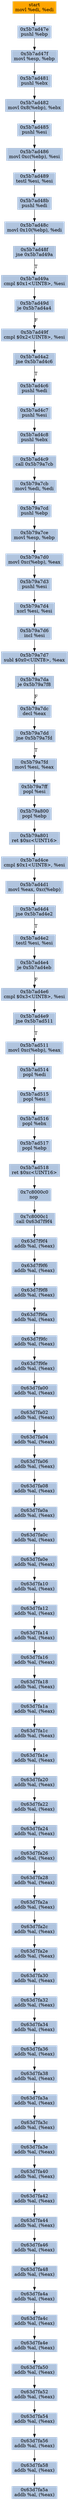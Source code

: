 digraph G {
node[shape=rectangle,style=filled,fillcolor=lightsteelblue,color=lightsteelblue]
bgcolor="transparent"
a0x5b7ad47cmovl_edi_edi[label="start\nmovl %edi, %edi",color="lightgrey",fillcolor="orange"];
a0x5b7ad47epushl_ebp[label="0x5b7ad47e\npushl %ebp"];
a0x5b7ad47fmovl_esp_ebp[label="0x5b7ad47f\nmovl %esp, %ebp"];
a0x5b7ad481pushl_ebx[label="0x5b7ad481\npushl %ebx"];
a0x5b7ad482movl_0x8ebp__ebx[label="0x5b7ad482\nmovl 0x8(%ebp), %ebx"];
a0x5b7ad485pushl_esi[label="0x5b7ad485\npushl %esi"];
a0x5b7ad486movl_0xcebp__esi[label="0x5b7ad486\nmovl 0xc(%ebp), %esi"];
a0x5b7ad489testl_esi_esi[label="0x5b7ad489\ntestl %esi, %esi"];
a0x5b7ad48bpushl_edi[label="0x5b7ad48b\npushl %edi"];
a0x5b7ad48cmovl_0x10ebp__edi[label="0x5b7ad48c\nmovl 0x10(%ebp), %edi"];
a0x5b7ad48fjne_0x5b7ad49a[label="0x5b7ad48f\njne 0x5b7ad49a"];
a0x5b7ad49acmpl_0x1UINT8_esi[label="0x5b7ad49a\ncmpl $0x1<UINT8>, %esi"];
a0x5b7ad49dje_0x5b7ad4a4[label="0x5b7ad49d\nje 0x5b7ad4a4"];
a0x5b7ad49fcmpl_0x2UINT8_esi[label="0x5b7ad49f\ncmpl $0x2<UINT8>, %esi"];
a0x5b7ad4a2jne_0x5b7ad4c6[label="0x5b7ad4a2\njne 0x5b7ad4c6"];
a0x5b7ad4c6pushl_edi[label="0x5b7ad4c6\npushl %edi"];
a0x5b7ad4c7pushl_esi[label="0x5b7ad4c7\npushl %esi"];
a0x5b7ad4c8pushl_ebx[label="0x5b7ad4c8\npushl %ebx"];
a0x5b7ad4c9call_0x5b79a7cb[label="0x5b7ad4c9\ncall 0x5b79a7cb"];
a0x5b79a7cbmovl_edi_edi[label="0x5b79a7cb\nmovl %edi, %edi"];
a0x5b79a7cdpushl_ebp[label="0x5b79a7cd\npushl %ebp"];
a0x5b79a7cemovl_esp_ebp[label="0x5b79a7ce\nmovl %esp, %ebp"];
a0x5b79a7d0movl_0xcebp__eax[label="0x5b79a7d0\nmovl 0xc(%ebp), %eax"];
a0x5b79a7d3pushl_esi[label="0x5b79a7d3\npushl %esi"];
a0x5b79a7d4xorl_esi_esi[label="0x5b79a7d4\nxorl %esi, %esi"];
a0x5b79a7d6incl_esi[label="0x5b79a7d6\nincl %esi"];
a0x5b79a7d7subl_0x0UINT8_eax[label="0x5b79a7d7\nsubl $0x0<UINT8>, %eax"];
a0x5b79a7daje_0x5b79a7f8[label="0x5b79a7da\nje 0x5b79a7f8"];
a0x5b79a7dcdecl_eax[label="0x5b79a7dc\ndecl %eax"];
a0x5b79a7ddjne_0x5b79a7fd[label="0x5b79a7dd\njne 0x5b79a7fd"];
a0x5b79a7fdmovl_esi_eax[label="0x5b79a7fd\nmovl %esi, %eax"];
a0x5b79a7ffpopl_esi[label="0x5b79a7ff\npopl %esi"];
a0x5b79a800popl_ebp[label="0x5b79a800\npopl %ebp"];
a0x5b79a801ret_0xcUINT16[label="0x5b79a801\nret $0xc<UINT16>"];
a0x5b7ad4cecmpl_0x1UINT8_esi[label="0x5b7ad4ce\ncmpl $0x1<UINT8>, %esi"];
a0x5b7ad4d1movl_eax_0xcebp_[label="0x5b7ad4d1\nmovl %eax, 0xc(%ebp)"];
a0x5b7ad4d4jne_0x5b7ad4e2[label="0x5b7ad4d4\njne 0x5b7ad4e2"];
a0x5b7ad4e2testl_esi_esi[label="0x5b7ad4e2\ntestl %esi, %esi"];
a0x5b7ad4e4je_0x5b7ad4eb[label="0x5b7ad4e4\nje 0x5b7ad4eb"];
a0x5b7ad4e6cmpl_0x3UINT8_esi[label="0x5b7ad4e6\ncmpl $0x3<UINT8>, %esi"];
a0x5b7ad4e9jne_0x5b7ad511[label="0x5b7ad4e9\njne 0x5b7ad511"];
a0x5b7ad511movl_0xcebp__eax[label="0x5b7ad511\nmovl 0xc(%ebp), %eax"];
a0x5b7ad514popl_edi[label="0x5b7ad514\npopl %edi"];
a0x5b7ad515popl_esi[label="0x5b7ad515\npopl %esi"];
a0x5b7ad516popl_ebx[label="0x5b7ad516\npopl %ebx"];
a0x5b7ad517popl_ebp[label="0x5b7ad517\npopl %ebp"];
a0x5b7ad518ret_0xcUINT16[label="0x5b7ad518\nret $0xc<UINT16>"];
a0x7c8000c0nop_[label="0x7c8000c0\nnop "];
a0x7c8000c1call_0x63d7f9f4[label="0x7c8000c1\ncall 0x63d7f9f4"];
a0x63d7f9f4addb_al_eax_[label="0x63d7f9f4\naddb %al, (%eax)"];
a0x63d7f9f6addb_al_eax_[label="0x63d7f9f6\naddb %al, (%eax)"];
a0x63d7f9f8addb_al_eax_[label="0x63d7f9f8\naddb %al, (%eax)"];
a0x63d7f9faaddb_al_eax_[label="0x63d7f9fa\naddb %al, (%eax)"];
a0x63d7f9fcaddb_al_eax_[label="0x63d7f9fc\naddb %al, (%eax)"];
a0x63d7f9feaddb_al_eax_[label="0x63d7f9fe\naddb %al, (%eax)"];
a0x63d7fa00addb_al_eax_[label="0x63d7fa00\naddb %al, (%eax)"];
a0x63d7fa02addb_al_eax_[label="0x63d7fa02\naddb %al, (%eax)"];
a0x63d7fa04addb_al_eax_[label="0x63d7fa04\naddb %al, (%eax)"];
a0x63d7fa06addb_al_eax_[label="0x63d7fa06\naddb %al, (%eax)"];
a0x63d7fa08addb_al_eax_[label="0x63d7fa08\naddb %al, (%eax)"];
a0x63d7fa0aaddb_al_eax_[label="0x63d7fa0a\naddb %al, (%eax)"];
a0x63d7fa0caddb_al_eax_[label="0x63d7fa0c\naddb %al, (%eax)"];
a0x63d7fa0eaddb_al_eax_[label="0x63d7fa0e\naddb %al, (%eax)"];
a0x63d7fa10addb_al_eax_[label="0x63d7fa10\naddb %al, (%eax)"];
a0x63d7fa12addb_al_eax_[label="0x63d7fa12\naddb %al, (%eax)"];
a0x63d7fa14addb_al_eax_[label="0x63d7fa14\naddb %al, (%eax)"];
a0x63d7fa16addb_al_eax_[label="0x63d7fa16\naddb %al, (%eax)"];
a0x63d7fa18addb_al_eax_[label="0x63d7fa18\naddb %al, (%eax)"];
a0x63d7fa1aaddb_al_eax_[label="0x63d7fa1a\naddb %al, (%eax)"];
a0x63d7fa1caddb_al_eax_[label="0x63d7fa1c\naddb %al, (%eax)"];
a0x63d7fa1eaddb_al_eax_[label="0x63d7fa1e\naddb %al, (%eax)"];
a0x63d7fa20addb_al_eax_[label="0x63d7fa20\naddb %al, (%eax)"];
a0x63d7fa22addb_al_eax_[label="0x63d7fa22\naddb %al, (%eax)"];
a0x63d7fa24addb_al_eax_[label="0x63d7fa24\naddb %al, (%eax)"];
a0x63d7fa26addb_al_eax_[label="0x63d7fa26\naddb %al, (%eax)"];
a0x63d7fa28addb_al_eax_[label="0x63d7fa28\naddb %al, (%eax)"];
a0x63d7fa2aaddb_al_eax_[label="0x63d7fa2a\naddb %al, (%eax)"];
a0x63d7fa2caddb_al_eax_[label="0x63d7fa2c\naddb %al, (%eax)"];
a0x63d7fa2eaddb_al_eax_[label="0x63d7fa2e\naddb %al, (%eax)"];
a0x63d7fa30addb_al_eax_[label="0x63d7fa30\naddb %al, (%eax)"];
a0x63d7fa32addb_al_eax_[label="0x63d7fa32\naddb %al, (%eax)"];
a0x63d7fa34addb_al_eax_[label="0x63d7fa34\naddb %al, (%eax)"];
a0x63d7fa36addb_al_eax_[label="0x63d7fa36\naddb %al, (%eax)"];
a0x63d7fa38addb_al_eax_[label="0x63d7fa38\naddb %al, (%eax)"];
a0x63d7fa3aaddb_al_eax_[label="0x63d7fa3a\naddb %al, (%eax)"];
a0x63d7fa3caddb_al_eax_[label="0x63d7fa3c\naddb %al, (%eax)"];
a0x63d7fa3eaddb_al_eax_[label="0x63d7fa3e\naddb %al, (%eax)"];
a0x63d7fa40addb_al_eax_[label="0x63d7fa40\naddb %al, (%eax)"];
a0x63d7fa42addb_al_eax_[label="0x63d7fa42\naddb %al, (%eax)"];
a0x63d7fa44addb_al_eax_[label="0x63d7fa44\naddb %al, (%eax)"];
a0x63d7fa46addb_al_eax_[label="0x63d7fa46\naddb %al, (%eax)"];
a0x63d7fa48addb_al_eax_[label="0x63d7fa48\naddb %al, (%eax)"];
a0x63d7fa4aaddb_al_eax_[label="0x63d7fa4a\naddb %al, (%eax)"];
a0x63d7fa4caddb_al_eax_[label="0x63d7fa4c\naddb %al, (%eax)"];
a0x63d7fa4eaddb_al_eax_[label="0x63d7fa4e\naddb %al, (%eax)"];
a0x63d7fa50addb_al_eax_[label="0x63d7fa50\naddb %al, (%eax)"];
a0x63d7fa52addb_al_eax_[label="0x63d7fa52\naddb %al, (%eax)"];
a0x63d7fa54addb_al_eax_[label="0x63d7fa54\naddb %al, (%eax)"];
a0x63d7fa56addb_al_eax_[label="0x63d7fa56\naddb %al, (%eax)"];
a0x63d7fa58addb_al_eax_[label="0x63d7fa58\naddb %al, (%eax)"];
a0x63d7fa5aaddb_al_eax_[label="0x63d7fa5a\naddb %al, (%eax)"];
a0x5b7ad47cmovl_edi_edi -> a0x5b7ad47epushl_ebp [color="#000000"];
a0x5b7ad47epushl_ebp -> a0x5b7ad47fmovl_esp_ebp [color="#000000"];
a0x5b7ad47fmovl_esp_ebp -> a0x5b7ad481pushl_ebx [color="#000000"];
a0x5b7ad481pushl_ebx -> a0x5b7ad482movl_0x8ebp__ebx [color="#000000"];
a0x5b7ad482movl_0x8ebp__ebx -> a0x5b7ad485pushl_esi [color="#000000"];
a0x5b7ad485pushl_esi -> a0x5b7ad486movl_0xcebp__esi [color="#000000"];
a0x5b7ad486movl_0xcebp__esi -> a0x5b7ad489testl_esi_esi [color="#000000"];
a0x5b7ad489testl_esi_esi -> a0x5b7ad48bpushl_edi [color="#000000"];
a0x5b7ad48bpushl_edi -> a0x5b7ad48cmovl_0x10ebp__edi [color="#000000"];
a0x5b7ad48cmovl_0x10ebp__edi -> a0x5b7ad48fjne_0x5b7ad49a [color="#000000"];
a0x5b7ad48fjne_0x5b7ad49a -> a0x5b7ad49acmpl_0x1UINT8_esi [color="#000000",label="T"];
a0x5b7ad49acmpl_0x1UINT8_esi -> a0x5b7ad49dje_0x5b7ad4a4 [color="#000000"];
a0x5b7ad49dje_0x5b7ad4a4 -> a0x5b7ad49fcmpl_0x2UINT8_esi [color="#000000",label="F"];
a0x5b7ad49fcmpl_0x2UINT8_esi -> a0x5b7ad4a2jne_0x5b7ad4c6 [color="#000000"];
a0x5b7ad4a2jne_0x5b7ad4c6 -> a0x5b7ad4c6pushl_edi [color="#000000",label="T"];
a0x5b7ad4c6pushl_edi -> a0x5b7ad4c7pushl_esi [color="#000000"];
a0x5b7ad4c7pushl_esi -> a0x5b7ad4c8pushl_ebx [color="#000000"];
a0x5b7ad4c8pushl_ebx -> a0x5b7ad4c9call_0x5b79a7cb [color="#000000"];
a0x5b7ad4c9call_0x5b79a7cb -> a0x5b79a7cbmovl_edi_edi [color="#000000"];
a0x5b79a7cbmovl_edi_edi -> a0x5b79a7cdpushl_ebp [color="#000000"];
a0x5b79a7cdpushl_ebp -> a0x5b79a7cemovl_esp_ebp [color="#000000"];
a0x5b79a7cemovl_esp_ebp -> a0x5b79a7d0movl_0xcebp__eax [color="#000000"];
a0x5b79a7d0movl_0xcebp__eax -> a0x5b79a7d3pushl_esi [color="#000000"];
a0x5b79a7d3pushl_esi -> a0x5b79a7d4xorl_esi_esi [color="#000000"];
a0x5b79a7d4xorl_esi_esi -> a0x5b79a7d6incl_esi [color="#000000"];
a0x5b79a7d6incl_esi -> a0x5b79a7d7subl_0x0UINT8_eax [color="#000000"];
a0x5b79a7d7subl_0x0UINT8_eax -> a0x5b79a7daje_0x5b79a7f8 [color="#000000"];
a0x5b79a7daje_0x5b79a7f8 -> a0x5b79a7dcdecl_eax [color="#000000",label="F"];
a0x5b79a7dcdecl_eax -> a0x5b79a7ddjne_0x5b79a7fd [color="#000000"];
a0x5b79a7ddjne_0x5b79a7fd -> a0x5b79a7fdmovl_esi_eax [color="#000000",label="T"];
a0x5b79a7fdmovl_esi_eax -> a0x5b79a7ffpopl_esi [color="#000000"];
a0x5b79a7ffpopl_esi -> a0x5b79a800popl_ebp [color="#000000"];
a0x5b79a800popl_ebp -> a0x5b79a801ret_0xcUINT16 [color="#000000"];
a0x5b79a801ret_0xcUINT16 -> a0x5b7ad4cecmpl_0x1UINT8_esi [color="#000000"];
a0x5b7ad4cecmpl_0x1UINT8_esi -> a0x5b7ad4d1movl_eax_0xcebp_ [color="#000000"];
a0x5b7ad4d1movl_eax_0xcebp_ -> a0x5b7ad4d4jne_0x5b7ad4e2 [color="#000000"];
a0x5b7ad4d4jne_0x5b7ad4e2 -> a0x5b7ad4e2testl_esi_esi [color="#000000",label="T"];
a0x5b7ad4e2testl_esi_esi -> a0x5b7ad4e4je_0x5b7ad4eb [color="#000000"];
a0x5b7ad4e4je_0x5b7ad4eb -> a0x5b7ad4e6cmpl_0x3UINT8_esi [color="#000000",label="F"];
a0x5b7ad4e6cmpl_0x3UINT8_esi -> a0x5b7ad4e9jne_0x5b7ad511 [color="#000000"];
a0x5b7ad4e9jne_0x5b7ad511 -> a0x5b7ad511movl_0xcebp__eax [color="#000000",label="T"];
a0x5b7ad511movl_0xcebp__eax -> a0x5b7ad514popl_edi [color="#000000"];
a0x5b7ad514popl_edi -> a0x5b7ad515popl_esi [color="#000000"];
a0x5b7ad515popl_esi -> a0x5b7ad516popl_ebx [color="#000000"];
a0x5b7ad516popl_ebx -> a0x5b7ad517popl_ebp [color="#000000"];
a0x5b7ad517popl_ebp -> a0x5b7ad518ret_0xcUINT16 [color="#000000"];
a0x5b7ad518ret_0xcUINT16 -> a0x7c8000c0nop_ [color="#000000"];
a0x7c8000c0nop_ -> a0x7c8000c1call_0x63d7f9f4 [color="#000000"];
a0x7c8000c1call_0x63d7f9f4 -> a0x63d7f9f4addb_al_eax_ [color="#000000"];
a0x63d7f9f4addb_al_eax_ -> a0x63d7f9f6addb_al_eax_ [color="#000000"];
a0x63d7f9f6addb_al_eax_ -> a0x63d7f9f8addb_al_eax_ [color="#000000"];
a0x63d7f9f8addb_al_eax_ -> a0x63d7f9faaddb_al_eax_ [color="#000000"];
a0x63d7f9faaddb_al_eax_ -> a0x63d7f9fcaddb_al_eax_ [color="#000000"];
a0x63d7f9fcaddb_al_eax_ -> a0x63d7f9feaddb_al_eax_ [color="#000000"];
a0x63d7f9feaddb_al_eax_ -> a0x63d7fa00addb_al_eax_ [color="#000000"];
a0x63d7fa00addb_al_eax_ -> a0x63d7fa02addb_al_eax_ [color="#000000"];
a0x63d7fa02addb_al_eax_ -> a0x63d7fa04addb_al_eax_ [color="#000000"];
a0x63d7fa04addb_al_eax_ -> a0x63d7fa06addb_al_eax_ [color="#000000"];
a0x63d7fa06addb_al_eax_ -> a0x63d7fa08addb_al_eax_ [color="#000000"];
a0x63d7fa08addb_al_eax_ -> a0x63d7fa0aaddb_al_eax_ [color="#000000"];
a0x63d7fa0aaddb_al_eax_ -> a0x63d7fa0caddb_al_eax_ [color="#000000"];
a0x63d7fa0caddb_al_eax_ -> a0x63d7fa0eaddb_al_eax_ [color="#000000"];
a0x63d7fa0eaddb_al_eax_ -> a0x63d7fa10addb_al_eax_ [color="#000000"];
a0x63d7fa10addb_al_eax_ -> a0x63d7fa12addb_al_eax_ [color="#000000"];
a0x63d7fa12addb_al_eax_ -> a0x63d7fa14addb_al_eax_ [color="#000000"];
a0x63d7fa14addb_al_eax_ -> a0x63d7fa16addb_al_eax_ [color="#000000"];
a0x63d7fa16addb_al_eax_ -> a0x63d7fa18addb_al_eax_ [color="#000000"];
a0x63d7fa18addb_al_eax_ -> a0x63d7fa1aaddb_al_eax_ [color="#000000"];
a0x63d7fa1aaddb_al_eax_ -> a0x63d7fa1caddb_al_eax_ [color="#000000"];
a0x63d7fa1caddb_al_eax_ -> a0x63d7fa1eaddb_al_eax_ [color="#000000"];
a0x63d7fa1eaddb_al_eax_ -> a0x63d7fa20addb_al_eax_ [color="#000000"];
a0x63d7fa20addb_al_eax_ -> a0x63d7fa22addb_al_eax_ [color="#000000"];
a0x63d7fa22addb_al_eax_ -> a0x63d7fa24addb_al_eax_ [color="#000000"];
a0x63d7fa24addb_al_eax_ -> a0x63d7fa26addb_al_eax_ [color="#000000"];
a0x63d7fa26addb_al_eax_ -> a0x63d7fa28addb_al_eax_ [color="#000000"];
a0x63d7fa28addb_al_eax_ -> a0x63d7fa2aaddb_al_eax_ [color="#000000"];
a0x63d7fa2aaddb_al_eax_ -> a0x63d7fa2caddb_al_eax_ [color="#000000"];
a0x63d7fa2caddb_al_eax_ -> a0x63d7fa2eaddb_al_eax_ [color="#000000"];
a0x63d7fa2eaddb_al_eax_ -> a0x63d7fa30addb_al_eax_ [color="#000000"];
a0x63d7fa30addb_al_eax_ -> a0x63d7fa32addb_al_eax_ [color="#000000"];
a0x63d7fa32addb_al_eax_ -> a0x63d7fa34addb_al_eax_ [color="#000000"];
a0x63d7fa34addb_al_eax_ -> a0x63d7fa36addb_al_eax_ [color="#000000"];
a0x63d7fa36addb_al_eax_ -> a0x63d7fa38addb_al_eax_ [color="#000000"];
a0x63d7fa38addb_al_eax_ -> a0x63d7fa3aaddb_al_eax_ [color="#000000"];
a0x63d7fa3aaddb_al_eax_ -> a0x63d7fa3caddb_al_eax_ [color="#000000"];
a0x63d7fa3caddb_al_eax_ -> a0x63d7fa3eaddb_al_eax_ [color="#000000"];
a0x63d7fa3eaddb_al_eax_ -> a0x63d7fa40addb_al_eax_ [color="#000000"];
a0x63d7fa40addb_al_eax_ -> a0x63d7fa42addb_al_eax_ [color="#000000"];
a0x63d7fa42addb_al_eax_ -> a0x63d7fa44addb_al_eax_ [color="#000000"];
a0x63d7fa44addb_al_eax_ -> a0x63d7fa46addb_al_eax_ [color="#000000"];
a0x63d7fa46addb_al_eax_ -> a0x63d7fa48addb_al_eax_ [color="#000000"];
a0x63d7fa48addb_al_eax_ -> a0x63d7fa4aaddb_al_eax_ [color="#000000"];
a0x63d7fa4aaddb_al_eax_ -> a0x63d7fa4caddb_al_eax_ [color="#000000"];
a0x63d7fa4caddb_al_eax_ -> a0x63d7fa4eaddb_al_eax_ [color="#000000"];
a0x63d7fa4eaddb_al_eax_ -> a0x63d7fa50addb_al_eax_ [color="#000000"];
a0x63d7fa50addb_al_eax_ -> a0x63d7fa52addb_al_eax_ [color="#000000"];
a0x63d7fa52addb_al_eax_ -> a0x63d7fa54addb_al_eax_ [color="#000000"];
a0x63d7fa54addb_al_eax_ -> a0x63d7fa56addb_al_eax_ [color="#000000"];
a0x63d7fa56addb_al_eax_ -> a0x63d7fa58addb_al_eax_ [color="#000000"];
a0x63d7fa58addb_al_eax_ -> a0x63d7fa5aaddb_al_eax_ [color="#000000"];
}
